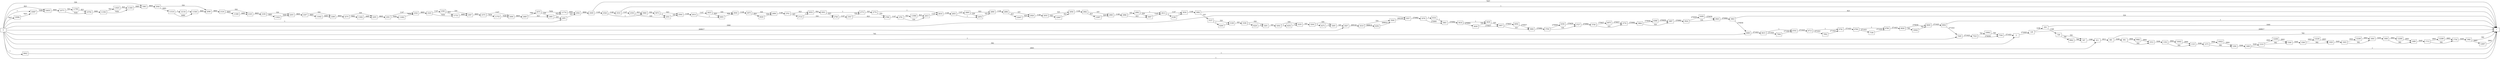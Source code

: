 digraph {
	graph [rankdir=LR]
	node [shape=rectangle]
	2 -> 120 [label=272005]
	120 -> 1 [label=268817]
	120 -> 224 [label=3188]
	224 -> 1 [label=1840]
	224 -> 526 [label=1348]
	526 -> 547 [label=582]
	526 -> 9962 [label=766]
	547 -> 611 [label=1348]
	611 -> 681 [label=4011]
	681 -> 1 [label=765]
	681 -> 991 [label=3246]
	991 -> 1012 [label=582]
	991 -> 9982 [label=2664]
	1012 -> 1102 [label=3246]
	1102 -> 1123 [label=582]
	1102 -> 10002 [label=2664]
	1123 -> 1273 [label=3246]
	1273 -> 1294 [label=582]
	1273 -> 10022 [label=2664]
	1294 -> 1469 [label=3246]
	1469 -> 1 [label=1]
	1469 -> 1519 [label=3245]
	1519 -> 1540 [label=582]
	1519 -> 12208 [label=2663]
	1540 -> 1599 [label=3245]
	1599 -> 1620 [label=582]
	1599 -> 12228 [label=2663]
	1620 -> 1643 [label=3245]
	1643 -> 1664 [label=582]
	1643 -> 12248 [label=2663]
	1664 -> 1668 [label=3245]
	1668 -> 1689 [label=582]
	1668 -> 12268 [label=2663]
	1689 -> 1713 [label=3245]
	1713 -> 1734 [label=582]
	1713 -> 12288 [label=2663]
	1734 -> 1982 [label=3245]
	1982 -> 1 [label=582]
	1982 -> 12897 [label=2663]
	1983 -> 2044 [label=8805]
	2044 -> 2098 [label=324]
	2044 -> 11519 [label=8481]
	2098 -> 2124 [label=8805]
	2124 -> 2145 [label=324]
	2124 -> 11589 [label=8481]
	2145 -> 2169 [label=8805]
	2169 -> 2203 [label=324]
	2169 -> 11622 [label=8481]
	2203 -> 2247 [label=8805]
	2247 -> 2268 [label=324]
	2247 -> 11642 [label=8481]
	2268 -> 2274 [label=8805]
	2274 -> 2295 [label=324]
	2274 -> 11662 [label=8481]
	2295 -> 2301 [label=8805]
	2301 -> 2322 [label=1147]
	2301 -> 11682 [label=7658]
	2322 -> 2325 [label=8805]
	2325 -> 2340 [label=1147]
	2325 -> 11721 [label=7658]
	2340 -> 2367 [label=324]
	2340 -> 11721 [label=823]
	2367 -> 2375 [label=8805]
	2375 -> 2406 [label=1147]
	2375 -> 11753 [label=7658]
	2406 -> 2460 [label=8805]
	2460 -> 2475 [label=7982]
	2460 -> 2481 [label=823]
	2475 -> 2481 [label=324]
	2475 -> 11774 [label=7658]
	2481 -> 2491 [label=324]
	2481 -> 11774 [label=823]
	2491 -> 2502 [label=325]
	2502 -> 2509 [label=8806]
	2509 -> 1 [label=7657]
	2509 -> 2526 [label=1149]
	2526 -> 2533 [label=1148]
	2526 -> 5969 [label=1]
	2533 -> 1 [label=1]
	2533 -> 2536 [label=1147]
	2536 -> 2551 [label=324]
	2536 -> 5969 [label=823]
	2551 -> 2564 [label=325]
	2564 -> 2614 [label=1148]
	2614 -> 2623 [label=1147]
	2614 -> 6001 [label=1]
	2623 -> 2644 [label=324]
	2623 -> 6001 [label=823]
	2644 -> 2675 [label=1148]
	2675 -> 2696 [label=324]
	2675 -> 6029 [label=824]
	2696 -> 2701 [label=1148]
	2701 -> 2719 [label=325]
	2701 -> 6032 [label=823]
	2719 -> 2740 [label=324]
	2719 -> 6032 [label=1]
	2740 -> 2767 [label=1147]
	2767 -> 2773 [label=324]
	2767 -> 2788 [label=823]
	2773 -> 2779 [label=325]
	2779 -> 2788 [label=324]
	2779 -> 2818 [label=1]
	2788 -> 2791 [label=1147]
	2791 -> 2815 [label=324]
	2791 -> 11998 [label=823]
	2815 -> 2818 [label=1147]
	2818 -> 2855 [label=1148]
	2855 -> 2869 [label=1147]
	2855 -> 2876 [label=1]
	2869 -> 2876 [label=324]
	2869 -> 2890 [label=823]
	2876 -> 2890 [label=325]
	2890 -> 2896 [label=1148]
	2896 -> 2926 [label=325]
	2896 -> 12047 [label=823]
	2926 -> 2935 [label=1148]
	2935 -> 2956 [label=325]
	2935 -> 12067 [label=823]
	2956 -> 2962 [label=1148]
	2962 -> 2983 [label=325]
	2962 -> 12087 [label=823]
	2983 -> 2986 [label=1148]
	2986 -> 2992 [label=325]
	2986 -> 3007 [label=823]
	2992 -> 3007 [label=324]
	2992 -> 3013 [label=1]
	3007 -> 3013 [label=1147]
	3013 -> 3034 [label=1147]
	3013 -> 6180 [label=1]
	3034 -> 3082 [label=1148]
	3082 -> 3127 [label=325]
	3082 -> 1 [label=823]
	3127 -> 3148 [label=324]
	3127 -> 6200 [label=1]
	3148 -> 3180 [label=325]
	3180 -> 3201 [label=324]
	3180 -> 6220 [label=1]
	3201 -> 3202 [label=325]
	3202 -> 3235 [label=324]
	3202 -> 6252 [label=1]
	3235 -> 3244 [label=325]
	3244 -> 3265 [label=324]
	3244 -> 6272 [label=1]
	3265 -> 3507 [label=325]
	3507 -> 3519 [label=269142]
	3519 -> 3540 [label=324]
	3519 -> 6292 [label=268818]
	3540 -> 3557 [label=269142]
	3557 -> 3576 [label=270982]
	3576 -> 3601 [label=270981]
	3576 -> 6316 [label=1]
	3601 -> 3618 [label=270982]
	3618 -> 3630 [label=270981]
	3618 -> 3639 [label=1]
	3630 -> 3639 [label=324]
	3630 -> 3657 [label=270657]
	3639 -> 3657 [label=325]
	3657 -> 3684 [label=325]
	3657 -> 6956 [label=270657]
	3684 -> 3706 [label=270982]
	3706 -> 3727 [label=324]
	3706 -> 6356 [label=270658]
	3727 -> 3749 [label=270982]
	3749 -> 3770 [label=325]
	3749 -> 6975 [label=270657]
	3770 -> 3864 [label=270982]
	3864 -> 3897 [label=324]
	3864 -> 6388 [label=270658]
	3897 -> 3924 [label=270982]
	3924 -> 3945 [label=324]
	3924 -> 6408 [label=270658]
	3945 -> 3963 [label=270982]
	3963 -> 1 [label=324]
	3963 -> 6460 [label=270658]
	5969 -> 5973 [label=824]
	5973 -> 2551 [label=1]
	5973 -> 2564 [label=823]
	6001 -> 2644 [label=824]
	6029 -> 2696 [label=824]
	6032 -> 6041 [label=824]
	6041 -> 2773 [label=1]
	6041 -> 2740 [label=823]
	6180 -> 3034 [label=1]
	6200 -> 3148 [label=1]
	6220 -> 3201 [label=1]
	6252 -> 3235 [label=1]
	6272 -> 3265 [label=1]
	6292 -> 3540 [label=268818]
	6316 -> 3601 [label=1]
	6356 -> 3727 [label=270658]
	6388 -> 3897 [label=270658]
	6408 -> 3945 [label=270658]
	6460 -> 6615 [label=271423]
	6615 -> 6705 [label=1]
	6615 -> 7064 [label=271422]
	6705 -> 6713 [label=271423]
	6713 -> 6742 [label=1]
	6713 -> 7092 [label=271422]
	6742 -> 6766 [label=271423]
	6766 -> 6780 [label=1]
	6766 -> 7106 [label=271422]
	6780 -> 6828 [label=271423]
	6828 -> 6849 [label=270658]
	6828 -> 10042 [label=765]
	6849 -> 6904 [label=271423]
	6904 -> 1 [label=1]
	6904 -> 7449 [label=271422]
	6956 -> 3684 [label=270657]
	6975 -> 3770 [label=270657]
	7064 -> 6705 [label=271422]
	7092 -> 6742 [label=271422]
	7106 -> 6780 [label=271422]
	7449 -> 7523 [label=271423]
	7523 -> 7544 [label=270658]
	7523 -> 10062 [label=765]
	7544 -> 2 [label=271423]
	9942 -> 1 [label=1]
	9962 -> 547 [label=766]
	9982 -> 1012 [label=2664]
	10002 -> 1123 [label=2664]
	10022 -> 1294 [label=2664]
	10042 -> 6849 [label=765]
	10062 -> 7544 [label=765]
	10086 -> 10087 [label=7657]
	10087 -> 10655 [label=7658]
	10655 -> 10771 [label=8481]
	10771 -> 10792 [label=7658]
	10771 -> 11799 [label=823]
	10792 -> 11356 [label=8481]
	11356 -> 11383 [label=7658]
	11356 -> 11825 [label=823]
	11383 -> 1983 [label=8481]
	11519 -> 11540 [label=8480]
	11519 -> 12134 [label=1]
	11540 -> 2098 [label=8481]
	11589 -> 2145 [label=8481]
	11622 -> 2203 [label=8481]
	11642 -> 2268 [label=8481]
	11662 -> 2295 [label=8481]
	11682 -> 2322 [label=7658]
	11721 -> 2367 [label=8481]
	11753 -> 2406 [label=7658]
	11774 -> 2502 [label=8481]
	11799 -> 10792 [label=823]
	11825 -> 11383 [label=823]
	11998 -> 2815 [label=823]
	12047 -> 2926 [label=823]
	12067 -> 2956 [label=823]
	12087 -> 2983 [label=823]
	12134 -> 11540 [label=1]
	12208 -> 1540 [label=2663]
	12228 -> 1620 [label=2663]
	12248 -> 1664 [label=2663]
	12268 -> 1689 [label=2663]
	12288 -> 1734 [label=2663]
	12897 -> 1 [label=2663]
	0 -> 2 [label=582]
	0 -> 1983 [label=324]
	0 -> 2491 [label=1]
	0 -> 3557 [label=1840]
	0 -> 7449 [label=1]
	0 -> 6460 [label=765]
	0 -> 10655 [label=823]
	0 -> 10087 [label=1]
	0 -> 611 [label=2663]
	0 -> 1 [label=1]
	0 -> 9942 [label=1]
	0 -> 10086 [label=7657]
	0 -> 3507 [label=268817]
}
